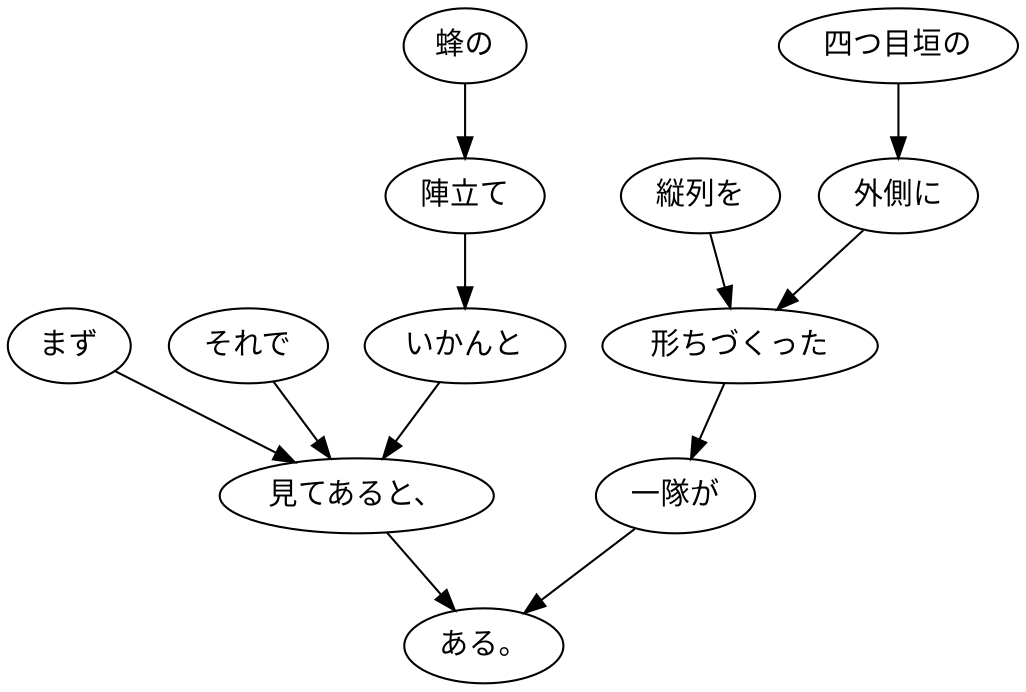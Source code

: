 digraph graph5031 {
	node0 [label="それで"];
	node1 [label="まず"];
	node2 [label="蜂の"];
	node3 [label="陣立て"];
	node4 [label="いかんと"];
	node5 [label="見てあると、"];
	node6 [label="四つ目垣の"];
	node7 [label="外側に"];
	node8 [label="縦列を"];
	node9 [label="形ちづくった"];
	node10 [label="一隊が"];
	node11 [label="ある。"];
	node0 -> node5;
	node1 -> node5;
	node2 -> node3;
	node3 -> node4;
	node4 -> node5;
	node5 -> node11;
	node6 -> node7;
	node7 -> node9;
	node8 -> node9;
	node9 -> node10;
	node10 -> node11;
}
